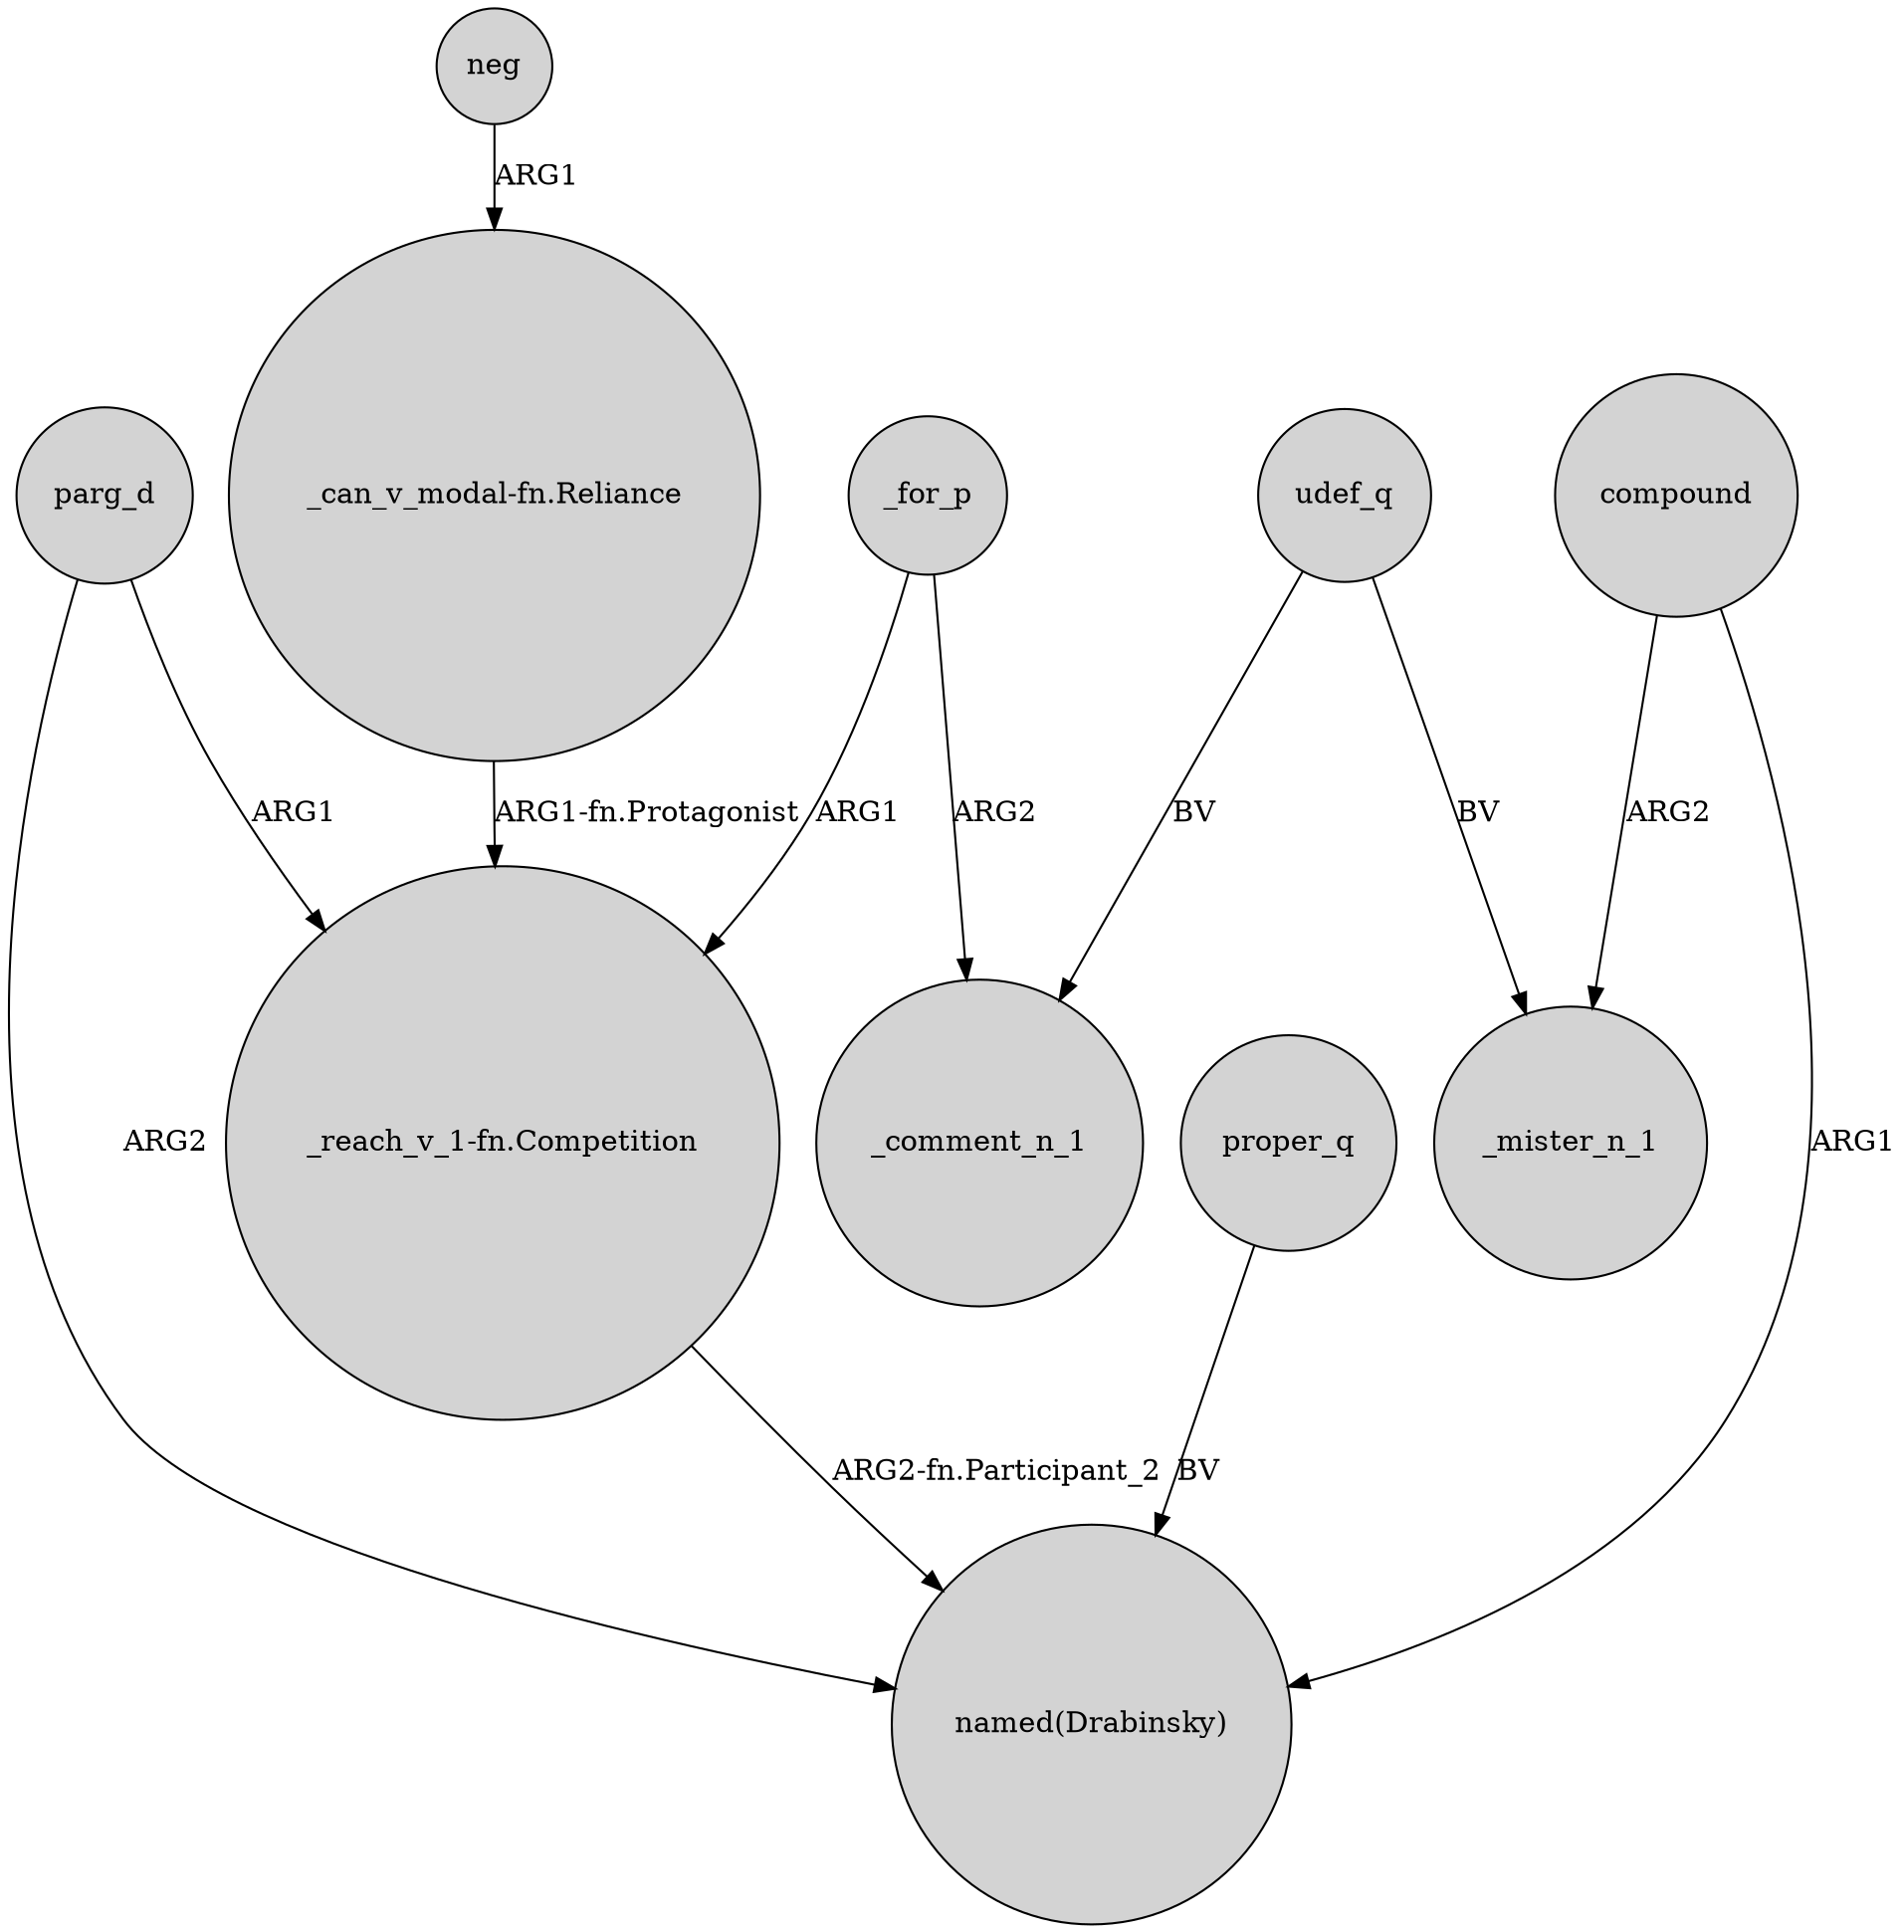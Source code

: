 digraph {
	node [shape=circle style=filled]
	"_reach_v_1-fn.Competition" -> "named(Drabinsky)" [label="ARG2-fn.Participant_2"]
	parg_d -> "named(Drabinsky)" [label=ARG2]
	neg -> "_can_v_modal-fn.Reliance" [label=ARG1]
	compound -> _mister_n_1 [label=ARG2]
	udef_q -> _comment_n_1 [label=BV]
	proper_q -> "named(Drabinsky)" [label=BV]
	udef_q -> _mister_n_1 [label=BV]
	"_can_v_modal-fn.Reliance" -> "_reach_v_1-fn.Competition" [label="ARG1-fn.Protagonist"]
	compound -> "named(Drabinsky)" [label=ARG1]
	_for_p -> "_reach_v_1-fn.Competition" [label=ARG1]
	parg_d -> "_reach_v_1-fn.Competition" [label=ARG1]
	_for_p -> _comment_n_1 [label=ARG2]
}
